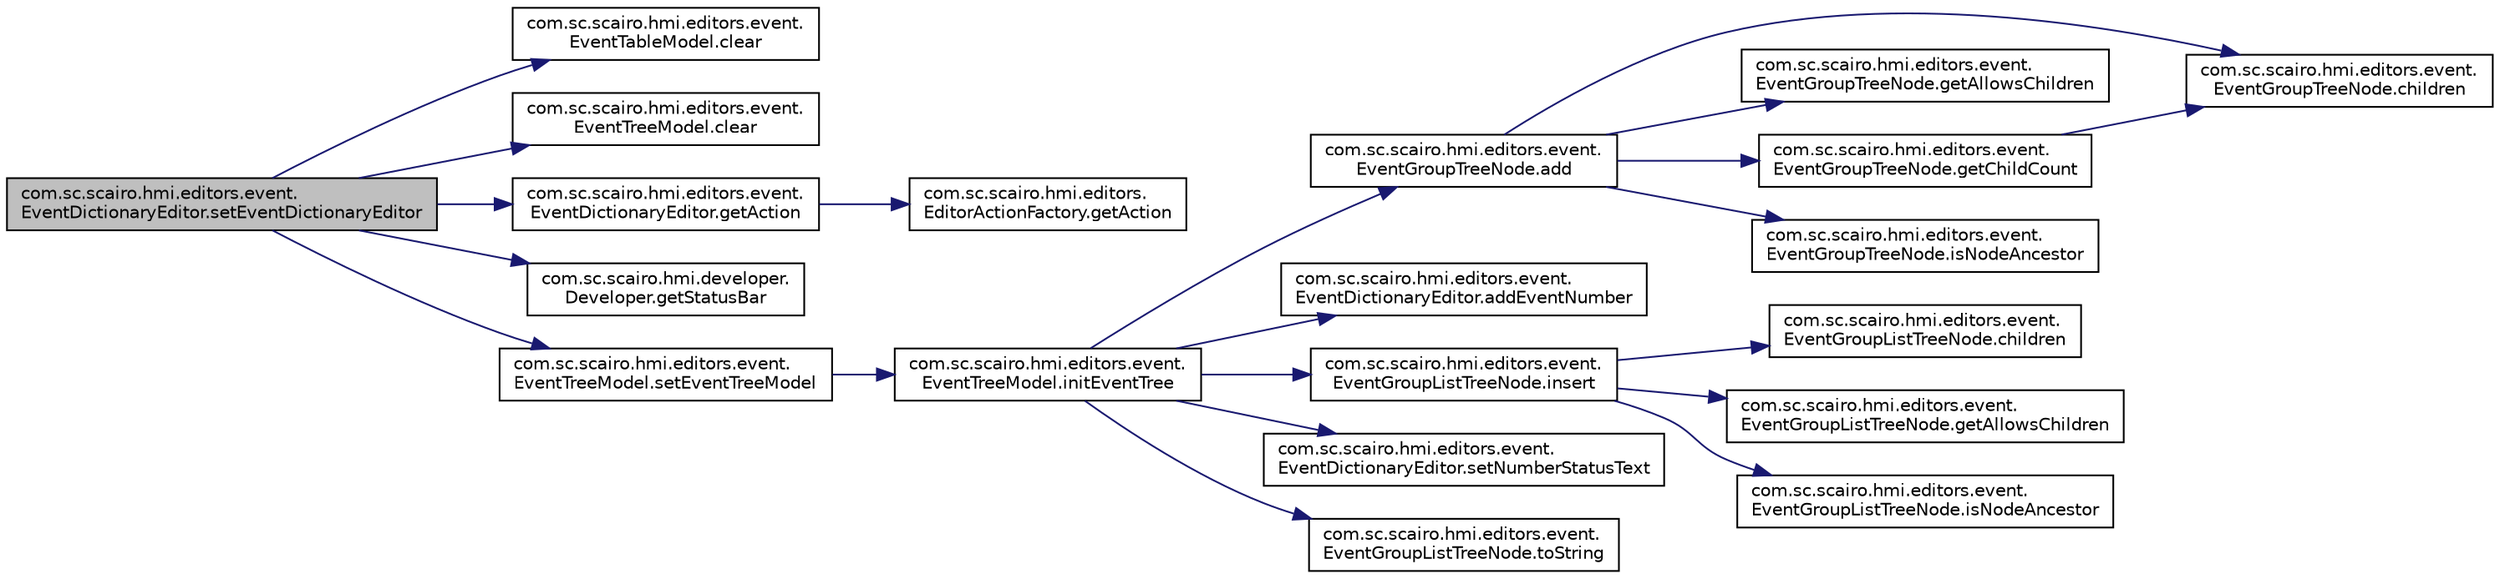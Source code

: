 digraph "com.sc.scairo.hmi.editors.event.EventDictionaryEditor.setEventDictionaryEditor"
{
 // LATEX_PDF_SIZE
  edge [fontname="Helvetica",fontsize="10",labelfontname="Helvetica",labelfontsize="10"];
  node [fontname="Helvetica",fontsize="10",shape=record];
  rankdir="LR";
  Node1 [label="com.sc.scairo.hmi.editors.event.\lEventDictionaryEditor.setEventDictionaryEditor",height=0.2,width=0.4,color="black", fillcolor="grey75", style="filled", fontcolor="black",tooltip=" "];
  Node1 -> Node2 [color="midnightblue",fontsize="10",style="solid",fontname="Helvetica"];
  Node2 [label="com.sc.scairo.hmi.editors.event.\lEventTableModel.clear",height=0.2,width=0.4,color="black", fillcolor="white", style="filled",URL="$classcom_1_1sc_1_1scairo_1_1hmi_1_1editors_1_1event_1_1_event_table_model.html#a6ba6c9b1f7e8ca8593aa2e923db9b405",tooltip=" "];
  Node1 -> Node3 [color="midnightblue",fontsize="10",style="solid",fontname="Helvetica"];
  Node3 [label="com.sc.scairo.hmi.editors.event.\lEventTreeModel.clear",height=0.2,width=0.4,color="black", fillcolor="white", style="filled",URL="$classcom_1_1sc_1_1scairo_1_1hmi_1_1editors_1_1event_1_1_event_tree_model.html#a4f34600495c6d19475321f0c1cc2e4be",tooltip=" "];
  Node1 -> Node4 [color="midnightblue",fontsize="10",style="solid",fontname="Helvetica"];
  Node4 [label="com.sc.scairo.hmi.editors.event.\lEventDictionaryEditor.getAction",height=0.2,width=0.4,color="black", fillcolor="white", style="filled",URL="$classcom_1_1sc_1_1scairo_1_1hmi_1_1editors_1_1event_1_1_event_dictionary_editor.html#aab6d1c1c654523ab57baaaf0948719f0",tooltip=" "];
  Node4 -> Node5 [color="midnightblue",fontsize="10",style="solid",fontname="Helvetica"];
  Node5 [label="com.sc.scairo.hmi.editors.\lEditorActionFactory.getAction",height=0.2,width=0.4,color="black", fillcolor="white", style="filled",URL="$classcom_1_1sc_1_1scairo_1_1hmi_1_1editors_1_1_editor_action_factory.html#ae5db55316c5c2a4bf84ca10576f32345",tooltip=" "];
  Node1 -> Node6 [color="midnightblue",fontsize="10",style="solid",fontname="Helvetica"];
  Node6 [label="com.sc.scairo.hmi.developer.\lDeveloper.getStatusBar",height=0.2,width=0.4,color="black", fillcolor="white", style="filled",URL="$classcom_1_1sc_1_1scairo_1_1hmi_1_1developer_1_1_developer.html#a40a43dbe6c902e7ce99ef88825997a46",tooltip=" "];
  Node1 -> Node7 [color="midnightblue",fontsize="10",style="solid",fontname="Helvetica"];
  Node7 [label="com.sc.scairo.hmi.editors.event.\lEventTreeModel.setEventTreeModel",height=0.2,width=0.4,color="black", fillcolor="white", style="filled",URL="$classcom_1_1sc_1_1scairo_1_1hmi_1_1editors_1_1event_1_1_event_tree_model.html#ad2cf43fe1e35f3b44df941dddfff5a4f",tooltip=" "];
  Node7 -> Node8 [color="midnightblue",fontsize="10",style="solid",fontname="Helvetica"];
  Node8 [label="com.sc.scairo.hmi.editors.event.\lEventTreeModel.initEventTree",height=0.2,width=0.4,color="black", fillcolor="white", style="filled",URL="$classcom_1_1sc_1_1scairo_1_1hmi_1_1editors_1_1event_1_1_event_tree_model.html#a94e1524bbbca8f633e015f7ecb499f91",tooltip=" "];
  Node8 -> Node9 [color="midnightblue",fontsize="10",style="solid",fontname="Helvetica"];
  Node9 [label="com.sc.scairo.hmi.editors.event.\lEventGroupTreeNode.add",height=0.2,width=0.4,color="black", fillcolor="white", style="filled",URL="$classcom_1_1sc_1_1scairo_1_1hmi_1_1editors_1_1event_1_1_event_group_tree_node.html#a37dfeedd56b79897fd195b8a70a8ab46",tooltip=" "];
  Node9 -> Node10 [color="midnightblue",fontsize="10",style="solid",fontname="Helvetica"];
  Node10 [label="com.sc.scairo.hmi.editors.event.\lEventGroupTreeNode.children",height=0.2,width=0.4,color="black", fillcolor="white", style="filled",URL="$classcom_1_1sc_1_1scairo_1_1hmi_1_1editors_1_1event_1_1_event_group_tree_node.html#a71534b26bcc70b5680cf722c6f4c9f1a",tooltip=" "];
  Node9 -> Node11 [color="midnightblue",fontsize="10",style="solid",fontname="Helvetica"];
  Node11 [label="com.sc.scairo.hmi.editors.event.\lEventGroupTreeNode.getAllowsChildren",height=0.2,width=0.4,color="black", fillcolor="white", style="filled",URL="$classcom_1_1sc_1_1scairo_1_1hmi_1_1editors_1_1event_1_1_event_group_tree_node.html#a881e8a23af297a41bb6e8845f1ca2d34",tooltip=" "];
  Node9 -> Node12 [color="midnightblue",fontsize="10",style="solid",fontname="Helvetica"];
  Node12 [label="com.sc.scairo.hmi.editors.event.\lEventGroupTreeNode.getChildCount",height=0.2,width=0.4,color="black", fillcolor="white", style="filled",URL="$classcom_1_1sc_1_1scairo_1_1hmi_1_1editors_1_1event_1_1_event_group_tree_node.html#a517aa111a9df3af250107770ccad7fff",tooltip=" "];
  Node12 -> Node10 [color="midnightblue",fontsize="10",style="solid",fontname="Helvetica"];
  Node9 -> Node13 [color="midnightblue",fontsize="10",style="solid",fontname="Helvetica"];
  Node13 [label="com.sc.scairo.hmi.editors.event.\lEventGroupTreeNode.isNodeAncestor",height=0.2,width=0.4,color="black", fillcolor="white", style="filled",URL="$classcom_1_1sc_1_1scairo_1_1hmi_1_1editors_1_1event_1_1_event_group_tree_node.html#a69296eeec6d7116587c4ed89151b35c5",tooltip=" "];
  Node8 -> Node14 [color="midnightblue",fontsize="10",style="solid",fontname="Helvetica"];
  Node14 [label="com.sc.scairo.hmi.editors.event.\lEventDictionaryEditor.addEventNumber",height=0.2,width=0.4,color="black", fillcolor="white", style="filled",URL="$classcom_1_1sc_1_1scairo_1_1hmi_1_1editors_1_1event_1_1_event_dictionary_editor.html#a270f486d48a5c44b8a8918499523eb5f",tooltip=" "];
  Node8 -> Node15 [color="midnightblue",fontsize="10",style="solid",fontname="Helvetica"];
  Node15 [label="com.sc.scairo.hmi.editors.event.\lEventGroupListTreeNode.insert",height=0.2,width=0.4,color="black", fillcolor="white", style="filled",URL="$classcom_1_1sc_1_1scairo_1_1hmi_1_1editors_1_1event_1_1_event_group_list_tree_node.html#a5a5f1253e293af8059f8e6e3c3f3a6c1",tooltip=" "];
  Node15 -> Node16 [color="midnightblue",fontsize="10",style="solid",fontname="Helvetica"];
  Node16 [label="com.sc.scairo.hmi.editors.event.\lEventGroupListTreeNode.children",height=0.2,width=0.4,color="black", fillcolor="white", style="filled",URL="$classcom_1_1sc_1_1scairo_1_1hmi_1_1editors_1_1event_1_1_event_group_list_tree_node.html#a2f16a585eedcc4098401b77ce61eed35",tooltip=" "];
  Node15 -> Node17 [color="midnightblue",fontsize="10",style="solid",fontname="Helvetica"];
  Node17 [label="com.sc.scairo.hmi.editors.event.\lEventGroupListTreeNode.getAllowsChildren",height=0.2,width=0.4,color="black", fillcolor="white", style="filled",URL="$classcom_1_1sc_1_1scairo_1_1hmi_1_1editors_1_1event_1_1_event_group_list_tree_node.html#a1bfc04ad125411d2b914fc478106f472",tooltip=" "];
  Node15 -> Node18 [color="midnightblue",fontsize="10",style="solid",fontname="Helvetica"];
  Node18 [label="com.sc.scairo.hmi.editors.event.\lEventGroupListTreeNode.isNodeAncestor",height=0.2,width=0.4,color="black", fillcolor="white", style="filled",URL="$classcom_1_1sc_1_1scairo_1_1hmi_1_1editors_1_1event_1_1_event_group_list_tree_node.html#a73d19c6689b2cac01cdf1bf870394c8f",tooltip=" "];
  Node8 -> Node19 [color="midnightblue",fontsize="10",style="solid",fontname="Helvetica"];
  Node19 [label="com.sc.scairo.hmi.editors.event.\lEventDictionaryEditor.setNumberStatusText",height=0.2,width=0.4,color="black", fillcolor="white", style="filled",URL="$classcom_1_1sc_1_1scairo_1_1hmi_1_1editors_1_1event_1_1_event_dictionary_editor.html#ad999bbe13e614c196561c10bb02bf4fb",tooltip=" "];
  Node8 -> Node20 [color="midnightblue",fontsize="10",style="solid",fontname="Helvetica"];
  Node20 [label="com.sc.scairo.hmi.editors.event.\lEventGroupListTreeNode.toString",height=0.2,width=0.4,color="black", fillcolor="white", style="filled",URL="$classcom_1_1sc_1_1scairo_1_1hmi_1_1editors_1_1event_1_1_event_group_list_tree_node.html#ade595e20e2f34683f6aeaf17b023e5f0",tooltip=" "];
}
